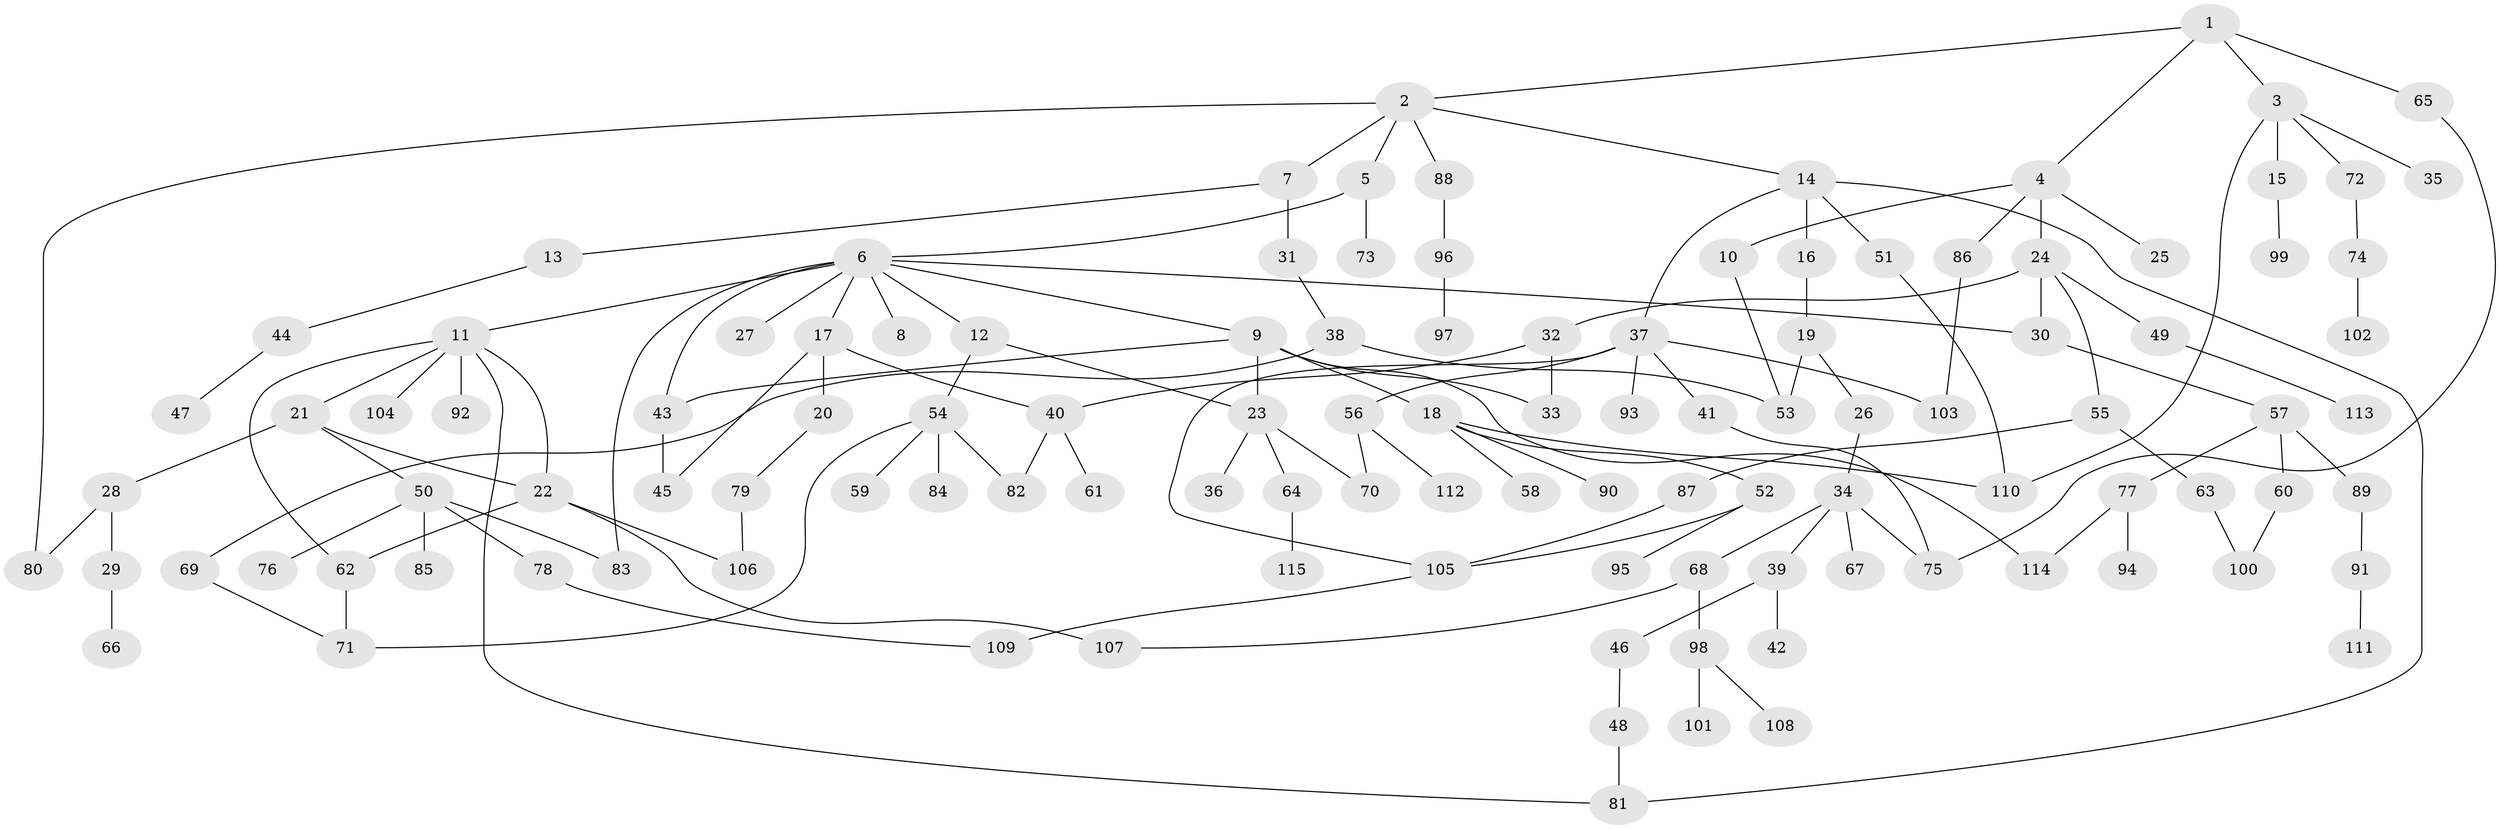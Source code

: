 // coarse degree distribution, {4: 0.15492957746478872, 6: 0.07042253521126761, 2: 0.3380281690140845, 8: 0.014084507042253521, 3: 0.18309859154929578, 5: 0.04225352112676056, 1: 0.19718309859154928}
// Generated by graph-tools (version 1.1) at 2025/48/03/04/25 22:48:57]
// undirected, 115 vertices, 144 edges
graph export_dot {
  node [color=gray90,style=filled];
  1;
  2;
  3;
  4;
  5;
  6;
  7;
  8;
  9;
  10;
  11;
  12;
  13;
  14;
  15;
  16;
  17;
  18;
  19;
  20;
  21;
  22;
  23;
  24;
  25;
  26;
  27;
  28;
  29;
  30;
  31;
  32;
  33;
  34;
  35;
  36;
  37;
  38;
  39;
  40;
  41;
  42;
  43;
  44;
  45;
  46;
  47;
  48;
  49;
  50;
  51;
  52;
  53;
  54;
  55;
  56;
  57;
  58;
  59;
  60;
  61;
  62;
  63;
  64;
  65;
  66;
  67;
  68;
  69;
  70;
  71;
  72;
  73;
  74;
  75;
  76;
  77;
  78;
  79;
  80;
  81;
  82;
  83;
  84;
  85;
  86;
  87;
  88;
  89;
  90;
  91;
  92;
  93;
  94;
  95;
  96;
  97;
  98;
  99;
  100;
  101;
  102;
  103;
  104;
  105;
  106;
  107;
  108;
  109;
  110;
  111;
  112;
  113;
  114;
  115;
  1 -- 2;
  1 -- 3;
  1 -- 4;
  1 -- 65;
  2 -- 5;
  2 -- 7;
  2 -- 14;
  2 -- 88;
  2 -- 80;
  3 -- 15;
  3 -- 35;
  3 -- 72;
  3 -- 110;
  4 -- 10;
  4 -- 24;
  4 -- 25;
  4 -- 86;
  5 -- 6;
  5 -- 73;
  6 -- 8;
  6 -- 9;
  6 -- 11;
  6 -- 12;
  6 -- 17;
  6 -- 27;
  6 -- 30;
  6 -- 43;
  6 -- 83;
  7 -- 13;
  7 -- 31;
  9 -- 18;
  9 -- 23;
  9 -- 114;
  9 -- 33;
  9 -- 43;
  10 -- 53;
  11 -- 21;
  11 -- 62;
  11 -- 81;
  11 -- 92;
  11 -- 104;
  11 -- 22;
  12 -- 54;
  12 -- 23;
  13 -- 44;
  14 -- 16;
  14 -- 37;
  14 -- 51;
  14 -- 81;
  15 -- 99;
  16 -- 19;
  17 -- 20;
  17 -- 40;
  17 -- 45;
  18 -- 52;
  18 -- 58;
  18 -- 90;
  18 -- 110;
  19 -- 26;
  19 -- 53;
  20 -- 79;
  21 -- 22;
  21 -- 28;
  21 -- 50;
  22 -- 62;
  22 -- 107;
  22 -- 106;
  23 -- 36;
  23 -- 64;
  23 -- 70;
  24 -- 32;
  24 -- 49;
  24 -- 55;
  24 -- 30;
  26 -- 34;
  28 -- 29;
  28 -- 80;
  29 -- 66;
  30 -- 57;
  31 -- 38;
  32 -- 33;
  32 -- 40;
  34 -- 39;
  34 -- 67;
  34 -- 68;
  34 -- 75;
  37 -- 41;
  37 -- 56;
  37 -- 93;
  37 -- 103;
  37 -- 105;
  38 -- 53;
  38 -- 69;
  39 -- 42;
  39 -- 46;
  40 -- 61;
  40 -- 82;
  41 -- 75;
  43 -- 45;
  44 -- 47;
  46 -- 48;
  48 -- 81;
  49 -- 113;
  50 -- 76;
  50 -- 78;
  50 -- 85;
  50 -- 83;
  51 -- 110;
  52 -- 95;
  52 -- 105;
  54 -- 59;
  54 -- 71;
  54 -- 82;
  54 -- 84;
  55 -- 63;
  55 -- 87;
  56 -- 112;
  56 -- 70;
  57 -- 60;
  57 -- 77;
  57 -- 89;
  60 -- 100;
  62 -- 71;
  63 -- 100;
  64 -- 115;
  65 -- 75;
  68 -- 98;
  68 -- 107;
  69 -- 71;
  72 -- 74;
  74 -- 102;
  77 -- 94;
  77 -- 114;
  78 -- 109;
  79 -- 106;
  86 -- 103;
  87 -- 105;
  88 -- 96;
  89 -- 91;
  91 -- 111;
  96 -- 97;
  98 -- 101;
  98 -- 108;
  105 -- 109;
}
